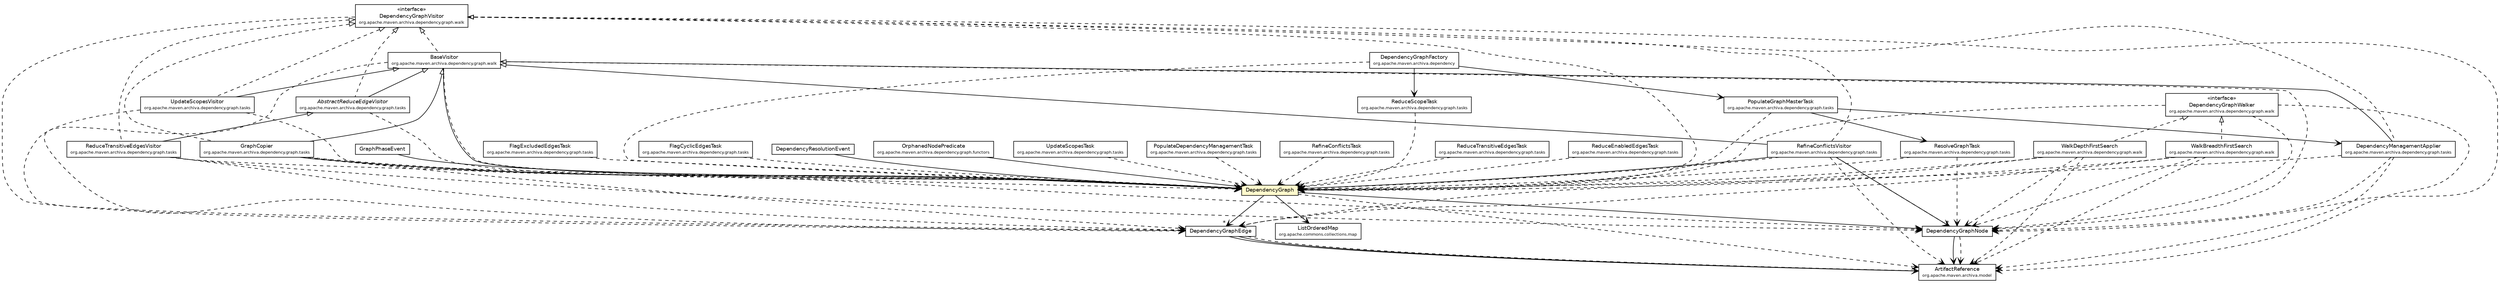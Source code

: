 #!/usr/local/bin/dot
#
# Class diagram 
# Generated by UmlGraph version 4.6 (http://www.spinellis.gr/sw/umlgraph)
#

digraph G {
	edge [fontname="Helvetica",fontsize=10,labelfontname="Helvetica",labelfontsize=10];
	node [fontname="Helvetica",fontsize=10,shape=plaintext];
	// org.apache.maven.archiva.dependency.DependencyGraphFactory
	c126037 [label=<<table border="0" cellborder="1" cellspacing="0" cellpadding="2" port="p" href="../DependencyGraphFactory.html">
		<tr><td><table border="0" cellspacing="0" cellpadding="1">
			<tr><td> DependencyGraphFactory </td></tr>
			<tr><td><font point-size="7.0"> org.apache.maven.archiva.dependency </font></td></tr>
		</table></td></tr>
		</table>>, fontname="Helvetica", fontcolor="black", fontsize=9.0];
	// org.apache.maven.archiva.dependency.graph.GraphPhaseEvent
	c126042 [label=<<table border="0" cellborder="1" cellspacing="0" cellpadding="2" port="p" href="./GraphPhaseEvent.html">
		<tr><td><table border="0" cellspacing="0" cellpadding="1">
			<tr><td> GraphPhaseEvent </td></tr>
		</table></td></tr>
		</table>>, fontname="Helvetica", fontcolor="black", fontsize=9.0];
	// org.apache.maven.archiva.dependency.graph.DependencyResolutionEvent
	c126044 [label=<<table border="0" cellborder="1" cellspacing="0" cellpadding="2" port="p" href="./DependencyResolutionEvent.html">
		<tr><td><table border="0" cellspacing="0" cellpadding="1">
			<tr><td> DependencyResolutionEvent </td></tr>
		</table></td></tr>
		</table>>, fontname="Helvetica", fontcolor="black", fontsize=9.0];
	// org.apache.maven.archiva.dependency.graph.DependencyGraphNode
	c126046 [label=<<table border="0" cellborder="1" cellspacing="0" cellpadding="2" port="p" href="./DependencyGraphNode.html">
		<tr><td><table border="0" cellspacing="0" cellpadding="1">
			<tr><td> DependencyGraphNode </td></tr>
		</table></td></tr>
		</table>>, fontname="Helvetica", fontcolor="black", fontsize=9.0];
	// org.apache.maven.archiva.dependency.graph.DependencyGraphEdge
	c126048 [label=<<table border="0" cellborder="1" cellspacing="0" cellpadding="2" port="p" href="./DependencyGraphEdge.html">
		<tr><td><table border="0" cellspacing="0" cellpadding="1">
			<tr><td> DependencyGraphEdge </td></tr>
		</table></td></tr>
		</table>>, fontname="Helvetica", fontcolor="black", fontsize=9.0];
	// org.apache.maven.archiva.dependency.graph.DependencyGraph
	c126050 [label=<<table border="0" cellborder="1" cellspacing="0" cellpadding="2" port="p" bgcolor="lemonChiffon" href="./DependencyGraph.html">
		<tr><td><table border="0" cellspacing="0" cellpadding="1">
			<tr><td> DependencyGraph </td></tr>
		</table></td></tr>
		</table>>, fontname="Helvetica", fontcolor="black", fontsize=9.0];
	// org.apache.maven.archiva.dependency.graph.functors.OrphanedNodePredicate
	c126053 [label=<<table border="0" cellborder="1" cellspacing="0" cellpadding="2" port="p" href="./functors/OrphanedNodePredicate.html">
		<tr><td><table border="0" cellspacing="0" cellpadding="1">
			<tr><td> OrphanedNodePredicate </td></tr>
			<tr><td><font point-size="7.0"> org.apache.maven.archiva.dependency.graph.functors </font></td></tr>
		</table></td></tr>
		</table>>, fontname="Helvetica", fontcolor="black", fontsize=9.0];
	// org.apache.maven.archiva.dependency.graph.tasks.UpdateScopesVisitor
	c126065 [label=<<table border="0" cellborder="1" cellspacing="0" cellpadding="2" port="p" href="./tasks/UpdateScopesVisitor.html">
		<tr><td><table border="0" cellspacing="0" cellpadding="1">
			<tr><td> UpdateScopesVisitor </td></tr>
			<tr><td><font point-size="7.0"> org.apache.maven.archiva.dependency.graph.tasks </font></td></tr>
		</table></td></tr>
		</table>>, fontname="Helvetica", fontcolor="black", fontsize=9.0];
	// org.apache.maven.archiva.dependency.graph.tasks.UpdateScopesTask
	c126066 [label=<<table border="0" cellborder="1" cellspacing="0" cellpadding="2" port="p" href="./tasks/UpdateScopesTask.html">
		<tr><td><table border="0" cellspacing="0" cellpadding="1">
			<tr><td> UpdateScopesTask </td></tr>
			<tr><td><font point-size="7.0"> org.apache.maven.archiva.dependency.graph.tasks </font></td></tr>
		</table></td></tr>
		</table>>, fontname="Helvetica", fontcolor="black", fontsize=9.0];
	// org.apache.maven.archiva.dependency.graph.tasks.ResolveGraphTask
	c126067 [label=<<table border="0" cellborder="1" cellspacing="0" cellpadding="2" port="p" href="./tasks/ResolveGraphTask.html">
		<tr><td><table border="0" cellspacing="0" cellpadding="1">
			<tr><td> ResolveGraphTask </td></tr>
			<tr><td><font point-size="7.0"> org.apache.maven.archiva.dependency.graph.tasks </font></td></tr>
		</table></td></tr>
		</table>>, fontname="Helvetica", fontcolor="black", fontsize=9.0];
	// org.apache.maven.archiva.dependency.graph.tasks.RefineConflictsVisitor
	c126068 [label=<<table border="0" cellborder="1" cellspacing="0" cellpadding="2" port="p" href="./tasks/RefineConflictsVisitor.html">
		<tr><td><table border="0" cellspacing="0" cellpadding="1">
			<tr><td> RefineConflictsVisitor </td></tr>
			<tr><td><font point-size="7.0"> org.apache.maven.archiva.dependency.graph.tasks </font></td></tr>
		</table></td></tr>
		</table>>, fontname="Helvetica", fontcolor="black", fontsize=9.0];
	// org.apache.maven.archiva.dependency.graph.tasks.RefineConflictsTask
	c126069 [label=<<table border="0" cellborder="1" cellspacing="0" cellpadding="2" port="p" href="./tasks/RefineConflictsTask.html">
		<tr><td><table border="0" cellspacing="0" cellpadding="1">
			<tr><td> RefineConflictsTask </td></tr>
			<tr><td><font point-size="7.0"> org.apache.maven.archiva.dependency.graph.tasks </font></td></tr>
		</table></td></tr>
		</table>>, fontname="Helvetica", fontcolor="black", fontsize=9.0];
	// org.apache.maven.archiva.dependency.graph.tasks.ReduceTransitiveEdgesVisitor
	c126070 [label=<<table border="0" cellborder="1" cellspacing="0" cellpadding="2" port="p" href="./tasks/ReduceTransitiveEdgesVisitor.html">
		<tr><td><table border="0" cellspacing="0" cellpadding="1">
			<tr><td> ReduceTransitiveEdgesVisitor </td></tr>
			<tr><td><font point-size="7.0"> org.apache.maven.archiva.dependency.graph.tasks </font></td></tr>
		</table></td></tr>
		</table>>, fontname="Helvetica", fontcolor="black", fontsize=9.0];
	// org.apache.maven.archiva.dependency.graph.tasks.ReduceTransitiveEdgesTask
	c126071 [label=<<table border="0" cellborder="1" cellspacing="0" cellpadding="2" port="p" href="./tasks/ReduceTransitiveEdgesTask.html">
		<tr><td><table border="0" cellspacing="0" cellpadding="1">
			<tr><td> ReduceTransitiveEdgesTask </td></tr>
			<tr><td><font point-size="7.0"> org.apache.maven.archiva.dependency.graph.tasks </font></td></tr>
		</table></td></tr>
		</table>>, fontname="Helvetica", fontcolor="black", fontsize=9.0];
	// org.apache.maven.archiva.dependency.graph.tasks.ReduceScopeTask
	c126073 [label=<<table border="0" cellborder="1" cellspacing="0" cellpadding="2" port="p" href="./tasks/ReduceScopeTask.html">
		<tr><td><table border="0" cellspacing="0" cellpadding="1">
			<tr><td> ReduceScopeTask </td></tr>
			<tr><td><font point-size="7.0"> org.apache.maven.archiva.dependency.graph.tasks </font></td></tr>
		</table></td></tr>
		</table>>, fontname="Helvetica", fontcolor="black", fontsize=9.0];
	// org.apache.maven.archiva.dependency.graph.tasks.ReduceEnabledEdgesTask
	c126075 [label=<<table border="0" cellborder="1" cellspacing="0" cellpadding="2" port="p" href="./tasks/ReduceEnabledEdgesTask.html">
		<tr><td><table border="0" cellspacing="0" cellpadding="1">
			<tr><td> ReduceEnabledEdgesTask </td></tr>
			<tr><td><font point-size="7.0"> org.apache.maven.archiva.dependency.graph.tasks </font></td></tr>
		</table></td></tr>
		</table>>, fontname="Helvetica", fontcolor="black", fontsize=9.0];
	// org.apache.maven.archiva.dependency.graph.tasks.PopulateGraphMasterTask
	c126076 [label=<<table border="0" cellborder="1" cellspacing="0" cellpadding="2" port="p" href="./tasks/PopulateGraphMasterTask.html">
		<tr><td><table border="0" cellspacing="0" cellpadding="1">
			<tr><td> PopulateGraphMasterTask </td></tr>
			<tr><td><font point-size="7.0"> org.apache.maven.archiva.dependency.graph.tasks </font></td></tr>
		</table></td></tr>
		</table>>, fontname="Helvetica", fontcolor="black", fontsize=9.0];
	// org.apache.maven.archiva.dependency.graph.tasks.PopulateDependencyManagementTask
	c126077 [label=<<table border="0" cellborder="1" cellspacing="0" cellpadding="2" port="p" href="./tasks/PopulateDependencyManagementTask.html">
		<tr><td><table border="0" cellspacing="0" cellpadding="1">
			<tr><td> PopulateDependencyManagementTask </td></tr>
			<tr><td><font point-size="7.0"> org.apache.maven.archiva.dependency.graph.tasks </font></td></tr>
		</table></td></tr>
		</table>>, fontname="Helvetica", fontcolor="black", fontsize=9.0];
	// org.apache.maven.archiva.dependency.graph.tasks.GraphCopier
	c126078 [label=<<table border="0" cellborder="1" cellspacing="0" cellpadding="2" port="p" href="./tasks/GraphCopier.html">
		<tr><td><table border="0" cellspacing="0" cellpadding="1">
			<tr><td> GraphCopier </td></tr>
			<tr><td><font point-size="7.0"> org.apache.maven.archiva.dependency.graph.tasks </font></td></tr>
		</table></td></tr>
		</table>>, fontname="Helvetica", fontcolor="black", fontsize=9.0];
	// org.apache.maven.archiva.dependency.graph.tasks.FlagExcludedEdgesTask
	c126080 [label=<<table border="0" cellborder="1" cellspacing="0" cellpadding="2" port="p" href="./tasks/FlagExcludedEdgesTask.html">
		<tr><td><table border="0" cellspacing="0" cellpadding="1">
			<tr><td> FlagExcludedEdgesTask </td></tr>
			<tr><td><font point-size="7.0"> org.apache.maven.archiva.dependency.graph.tasks </font></td></tr>
		</table></td></tr>
		</table>>, fontname="Helvetica", fontcolor="black", fontsize=9.0];
	// org.apache.maven.archiva.dependency.graph.tasks.FlagCyclicEdgesTask
	c126082 [label=<<table border="0" cellborder="1" cellspacing="0" cellpadding="2" port="p" href="./tasks/FlagCyclicEdgesTask.html">
		<tr><td><table border="0" cellspacing="0" cellpadding="1">
			<tr><td> FlagCyclicEdgesTask </td></tr>
			<tr><td><font point-size="7.0"> org.apache.maven.archiva.dependency.graph.tasks </font></td></tr>
		</table></td></tr>
		</table>>, fontname="Helvetica", fontcolor="black", fontsize=9.0];
	// org.apache.maven.archiva.dependency.graph.tasks.DependencyManagementApplier
	c126085 [label=<<table border="0" cellborder="1" cellspacing="0" cellpadding="2" port="p" href="./tasks/DependencyManagementApplier.html">
		<tr><td><table border="0" cellspacing="0" cellpadding="1">
			<tr><td> DependencyManagementApplier </td></tr>
			<tr><td><font point-size="7.0"> org.apache.maven.archiva.dependency.graph.tasks </font></td></tr>
		</table></td></tr>
		</table>>, fontname="Helvetica", fontcolor="black", fontsize=9.0];
	// org.apache.maven.archiva.dependency.graph.tasks.AbstractReduceEdgeVisitor
	c126086 [label=<<table border="0" cellborder="1" cellspacing="0" cellpadding="2" port="p" href="./tasks/AbstractReduceEdgeVisitor.html">
		<tr><td><table border="0" cellspacing="0" cellpadding="1">
			<tr><td><font face="Helvetica-Oblique"> AbstractReduceEdgeVisitor </font></td></tr>
			<tr><td><font point-size="7.0"> org.apache.maven.archiva.dependency.graph.tasks </font></td></tr>
		</table></td></tr>
		</table>>, fontname="Helvetica", fontcolor="black", fontsize=9.0];
	// org.apache.maven.archiva.dependency.graph.walk.WalkDepthFirstSearch
	c126087 [label=<<table border="0" cellborder="1" cellspacing="0" cellpadding="2" port="p" href="./walk/WalkDepthFirstSearch.html">
		<tr><td><table border="0" cellspacing="0" cellpadding="1">
			<tr><td> WalkDepthFirstSearch </td></tr>
			<tr><td><font point-size="7.0"> org.apache.maven.archiva.dependency.graph.walk </font></td></tr>
		</table></td></tr>
		</table>>, fontname="Helvetica", fontcolor="black", fontsize=9.0];
	// org.apache.maven.archiva.dependency.graph.walk.WalkBreadthFirstSearch
	c126088 [label=<<table border="0" cellborder="1" cellspacing="0" cellpadding="2" port="p" href="./walk/WalkBreadthFirstSearch.html">
		<tr><td><table border="0" cellspacing="0" cellpadding="1">
			<tr><td> WalkBreadthFirstSearch </td></tr>
			<tr><td><font point-size="7.0"> org.apache.maven.archiva.dependency.graph.walk </font></td></tr>
		</table></td></tr>
		</table>>, fontname="Helvetica", fontcolor="black", fontsize=9.0];
	// org.apache.maven.archiva.dependency.graph.walk.DependencyGraphWalker
	c126089 [label=<<table border="0" cellborder="1" cellspacing="0" cellpadding="2" port="p" href="./walk/DependencyGraphWalker.html">
		<tr><td><table border="0" cellspacing="0" cellpadding="1">
			<tr><td> &laquo;interface&raquo; </td></tr>
			<tr><td> DependencyGraphWalker </td></tr>
			<tr><td><font point-size="7.0"> org.apache.maven.archiva.dependency.graph.walk </font></td></tr>
		</table></td></tr>
		</table>>, fontname="Helvetica", fontcolor="black", fontsize=9.0];
	// org.apache.maven.archiva.dependency.graph.walk.DependencyGraphVisitor
	c126090 [label=<<table border="0" cellborder="1" cellspacing="0" cellpadding="2" port="p" href="./walk/DependencyGraphVisitor.html">
		<tr><td><table border="0" cellspacing="0" cellpadding="1">
			<tr><td> &laquo;interface&raquo; </td></tr>
			<tr><td> DependencyGraphVisitor </td></tr>
			<tr><td><font point-size="7.0"> org.apache.maven.archiva.dependency.graph.walk </font></td></tr>
		</table></td></tr>
		</table>>, fontname="Helvetica", fontcolor="black", fontsize=9.0];
	// org.apache.maven.archiva.dependency.graph.walk.BaseVisitor
	c126091 [label=<<table border="0" cellborder="1" cellspacing="0" cellpadding="2" port="p" href="./walk/BaseVisitor.html">
		<tr><td><table border="0" cellspacing="0" cellpadding="1">
			<tr><td> BaseVisitor </td></tr>
			<tr><td><font point-size="7.0"> org.apache.maven.archiva.dependency.graph.walk </font></td></tr>
		</table></td></tr>
		</table>>, fontname="Helvetica", fontcolor="black", fontsize=9.0];
	//org.apache.maven.archiva.dependency.graph.tasks.UpdateScopesVisitor extends org.apache.maven.archiva.dependency.graph.walk.BaseVisitor
	c126091:p -> c126065:p [dir=back,arrowtail=empty];
	//org.apache.maven.archiva.dependency.graph.tasks.UpdateScopesVisitor implements org.apache.maven.archiva.dependency.graph.walk.DependencyGraphVisitor
	c126090:p -> c126065:p [dir=back,arrowtail=empty,style=dashed];
	//org.apache.maven.archiva.dependency.graph.tasks.RefineConflictsVisitor extends org.apache.maven.archiva.dependency.graph.walk.BaseVisitor
	c126091:p -> c126068:p [dir=back,arrowtail=empty];
	//org.apache.maven.archiva.dependency.graph.tasks.RefineConflictsVisitor implements org.apache.maven.archiva.dependency.graph.walk.DependencyGraphVisitor
	c126090:p -> c126068:p [dir=back,arrowtail=empty,style=dashed];
	//org.apache.maven.archiva.dependency.graph.tasks.ReduceTransitiveEdgesVisitor extends org.apache.maven.archiva.dependency.graph.tasks.AbstractReduceEdgeVisitor
	c126086:p -> c126070:p [dir=back,arrowtail=empty];
	//org.apache.maven.archiva.dependency.graph.tasks.ReduceTransitiveEdgesVisitor implements org.apache.maven.archiva.dependency.graph.walk.DependencyGraphVisitor
	c126090:p -> c126070:p [dir=back,arrowtail=empty,style=dashed];
	//org.apache.maven.archiva.dependency.graph.tasks.GraphCopier extends org.apache.maven.archiva.dependency.graph.walk.BaseVisitor
	c126091:p -> c126078:p [dir=back,arrowtail=empty];
	//org.apache.maven.archiva.dependency.graph.tasks.GraphCopier implements org.apache.maven.archiva.dependency.graph.walk.DependencyGraphVisitor
	c126090:p -> c126078:p [dir=back,arrowtail=empty,style=dashed];
	//org.apache.maven.archiva.dependency.graph.tasks.DependencyManagementApplier extends org.apache.maven.archiva.dependency.graph.walk.BaseVisitor
	c126091:p -> c126085:p [dir=back,arrowtail=empty];
	//org.apache.maven.archiva.dependency.graph.tasks.DependencyManagementApplier implements org.apache.maven.archiva.dependency.graph.walk.DependencyGraphVisitor
	c126090:p -> c126085:p [dir=back,arrowtail=empty,style=dashed];
	//org.apache.maven.archiva.dependency.graph.tasks.AbstractReduceEdgeVisitor extends org.apache.maven.archiva.dependency.graph.walk.BaseVisitor
	c126091:p -> c126086:p [dir=back,arrowtail=empty];
	//org.apache.maven.archiva.dependency.graph.tasks.AbstractReduceEdgeVisitor implements org.apache.maven.archiva.dependency.graph.walk.DependencyGraphVisitor
	c126090:p -> c126086:p [dir=back,arrowtail=empty,style=dashed];
	//org.apache.maven.archiva.dependency.graph.walk.WalkDepthFirstSearch implements org.apache.maven.archiva.dependency.graph.walk.DependencyGraphWalker
	c126089:p -> c126087:p [dir=back,arrowtail=empty,style=dashed];
	//org.apache.maven.archiva.dependency.graph.walk.WalkBreadthFirstSearch implements org.apache.maven.archiva.dependency.graph.walk.DependencyGraphWalker
	c126089:p -> c126088:p [dir=back,arrowtail=empty,style=dashed];
	//org.apache.maven.archiva.dependency.graph.walk.BaseVisitor implements org.apache.maven.archiva.dependency.graph.walk.DependencyGraphVisitor
	c126090:p -> c126091:p [dir=back,arrowtail=empty,style=dashed];
	// org.apache.maven.archiva.dependency.DependencyGraphFactory NAVASSOC org.apache.maven.archiva.dependency.graph.tasks.PopulateGraphMasterTask
	c126037:p -> c126076:p [taillabel="", label="", headlabel="", fontname="Helvetica", fontcolor="black", fontsize=10.0, color="black", arrowhead=open];
	// org.apache.maven.archiva.dependency.DependencyGraphFactory NAVASSOC org.apache.maven.archiva.dependency.graph.tasks.ReduceScopeTask
	c126037:p -> c126073:p [taillabel="", label="", headlabel="", fontname="Helvetica", fontcolor="black", fontsize=10.0, color="black", arrowhead=open];
	// org.apache.maven.archiva.dependency.graph.GraphPhaseEvent NAVASSOC org.apache.maven.archiva.dependency.graph.DependencyGraph
	c126042:p -> c126050:p [taillabel="", label="", headlabel="", fontname="Helvetica", fontcolor="black", fontsize=10.0, color="black", arrowhead=open];
	// org.apache.maven.archiva.dependency.graph.DependencyResolutionEvent NAVASSOC org.apache.maven.archiva.dependency.graph.DependencyGraph
	c126044:p -> c126050:p [taillabel="", label="", headlabel="", fontname="Helvetica", fontcolor="black", fontsize=10.0, color="black", arrowhead=open];
	// org.apache.maven.archiva.dependency.graph.DependencyGraphNode NAVASSOC org.apache.maven.archiva.model.ArtifactReference
	c126046:p -> c126161:p [taillabel="", label="", headlabel="", fontname="Helvetica", fontcolor="black", fontsize=10.0, color="black", arrowhead=open];
	// org.apache.maven.archiva.dependency.graph.DependencyGraphEdge NAVASSOC org.apache.maven.archiva.model.ArtifactReference
	c126048:p -> c126161:p [taillabel="", label="", headlabel="", fontname="Helvetica", fontcolor="black", fontsize=10.0, color="black", arrowhead=open];
	// org.apache.maven.archiva.dependency.graph.DependencyGraphEdge NAVASSOC org.apache.maven.archiva.model.ArtifactReference
	c126048:p -> c126161:p [taillabel="", label="", headlabel="", fontname="Helvetica", fontcolor="black", fontsize=10.0, color="black", arrowhead=open];
	// org.apache.maven.archiva.dependency.graph.DependencyGraph NAVASSOC org.apache.maven.archiva.dependency.graph.DependencyGraphNode
	c126050:p -> c126046:p [taillabel="", label="", headlabel="", fontname="Helvetica", fontcolor="black", fontsize=10.0, color="black", arrowhead=open];
	// org.apache.maven.archiva.dependency.graph.DependencyGraph NAVASSOC org.apache.maven.archiva.dependency.graph.DependencyGraphEdge
	c126050:p -> c126048:p [taillabel="", label="", headlabel="*", fontname="Helvetica", fontcolor="black", fontsize=10.0, color="black", arrowhead=open];
	// org.apache.maven.archiva.dependency.graph.DependencyGraph NAVASSOC org.apache.commons.collections.map.ListOrderedMap
	c126050:p -> c126162:p [taillabel="", label="", headlabel="", fontname="Helvetica", fontcolor="black", fontsize=10.0, color="black", arrowhead=open];
	// org.apache.maven.archiva.dependency.graph.functors.OrphanedNodePredicate NAVASSOC org.apache.maven.archiva.dependency.graph.DependencyGraph
	c126053:p -> c126050:p [taillabel="", label="", headlabel="", fontname="Helvetica", fontcolor="black", fontsize=10.0, color="black", arrowhead=open];
	// org.apache.maven.archiva.dependency.graph.tasks.RefineConflictsVisitor NAVASSOC org.apache.maven.archiva.dependency.graph.DependencyGraphNode
	c126068:p -> c126046:p [taillabel="", label="", headlabel="*", fontname="Helvetica", fontcolor="black", fontsize=10.0, color="black", arrowhead=open];
	// org.apache.maven.archiva.dependency.graph.tasks.RefineConflictsVisitor NAVASSOC org.apache.maven.archiva.dependency.graph.DependencyGraph
	c126068:p -> c126050:p [taillabel="", label="", headlabel="", fontname="Helvetica", fontcolor="black", fontsize=10.0, color="black", arrowhead=open];
	// org.apache.maven.archiva.dependency.graph.tasks.PopulateGraphMasterTask NAVASSOC org.apache.maven.archiva.dependency.graph.tasks.ResolveGraphTask
	c126076:p -> c126067:p [taillabel="", label="", headlabel="", fontname="Helvetica", fontcolor="black", fontsize=10.0, color="black", arrowhead=open];
	// org.apache.maven.archiva.dependency.graph.tasks.PopulateGraphMasterTask NAVASSOC org.apache.maven.archiva.dependency.graph.tasks.DependencyManagementApplier
	c126076:p -> c126085:p [taillabel="", label="", headlabel="", fontname="Helvetica", fontcolor="black", fontsize=10.0, color="black", arrowhead=open];
	// org.apache.maven.archiva.dependency.graph.tasks.GraphCopier NAVASSOC org.apache.maven.archiva.dependency.graph.DependencyGraph
	c126078:p -> c126050:p [taillabel="", label="", headlabel="", fontname="Helvetica", fontcolor="black", fontsize=10.0, color="black", arrowhead=open];
	// org.apache.maven.archiva.dependency.graph.walk.BaseVisitor NAVASSOC org.apache.maven.archiva.dependency.graph.DependencyGraph
	c126091:p -> c126050:p [taillabel="", label="", headlabel="", fontname="Helvetica", fontcolor="black", fontsize=10.0, color="black", arrowhead=open];
	// org.apache.maven.archiva.dependency.DependencyGraphFactory DEPEND org.apache.maven.archiva.dependency.graph.DependencyGraph
	c126037:p -> c126050:p [taillabel="", label="", headlabel="", fontname="Helvetica", fontcolor="black", fontsize=10.0, color="black", arrowhead=open, style=dashed];
	// org.apache.maven.archiva.dependency.graph.DependencyGraphNode DEPEND org.apache.maven.archiva.model.ArtifactReference
	c126046:p -> c126161:p [taillabel="", label="", headlabel="", fontname="Helvetica", fontcolor="black", fontsize=10.0, color="black", arrowhead=open, style=dashed];
	// org.apache.maven.archiva.dependency.graph.DependencyGraphEdge DEPEND org.apache.maven.archiva.model.ArtifactReference
	c126048:p -> c126161:p [taillabel="", label="", headlabel="", fontname="Helvetica", fontcolor="black", fontsize=10.0, color="black", arrowhead=open, style=dashed];
	// org.apache.maven.archiva.dependency.graph.DependencyGraph DEPEND org.apache.maven.archiva.model.ArtifactReference
	c126050:p -> c126161:p [taillabel="", label="", headlabel="", fontname="Helvetica", fontcolor="black", fontsize=10.0, color="black", arrowhead=open, style=dashed];
	// org.apache.maven.archiva.dependency.graph.tasks.UpdateScopesVisitor DEPEND org.apache.maven.archiva.dependency.graph.DependencyGraphEdge
	c126065:p -> c126048:p [taillabel="", label="", headlabel="", fontname="Helvetica", fontcolor="black", fontsize=10.0, color="black", arrowhead=open, style=dashed];
	// org.apache.maven.archiva.dependency.graph.tasks.UpdateScopesVisitor DEPEND org.apache.maven.archiva.dependency.graph.DependencyGraph
	c126065:p -> c126050:p [taillabel="", label="", headlabel="", fontname="Helvetica", fontcolor="black", fontsize=10.0, color="black", arrowhead=open, style=dashed];
	// org.apache.maven.archiva.dependency.graph.tasks.UpdateScopesTask DEPEND org.apache.maven.archiva.dependency.graph.DependencyGraph
	c126066:p -> c126050:p [taillabel="", label="", headlabel="", fontname="Helvetica", fontcolor="black", fontsize=10.0, color="black", arrowhead=open, style=dashed];
	// org.apache.maven.archiva.dependency.graph.tasks.ResolveGraphTask DEPEND org.apache.maven.archiva.dependency.graph.DependencyGraphNode
	c126067:p -> c126046:p [taillabel="", label="", headlabel="", fontname="Helvetica", fontcolor="black", fontsize=10.0, color="black", arrowhead=open, style=dashed];
	// org.apache.maven.archiva.dependency.graph.tasks.ResolveGraphTask DEPEND org.apache.maven.archiva.dependency.graph.DependencyGraph
	c126067:p -> c126050:p [taillabel="", label="", headlabel="", fontname="Helvetica", fontcolor="black", fontsize=10.0, color="black", arrowhead=open, style=dashed];
	// org.apache.maven.archiva.dependency.graph.tasks.RefineConflictsVisitor DEPEND org.apache.maven.archiva.model.ArtifactReference
	c126068:p -> c126161:p [taillabel="", label="", headlabel="", fontname="Helvetica", fontcolor="black", fontsize=10.0, color="black", arrowhead=open, style=dashed];
	// org.apache.maven.archiva.dependency.graph.tasks.RefineConflictsVisitor DEPEND org.apache.maven.archiva.dependency.graph.DependencyGraphNode
	c126068:p -> c126046:p [taillabel="", label="", headlabel="", fontname="Helvetica", fontcolor="black", fontsize=10.0, color="black", arrowhead=open, style=dashed];
	// org.apache.maven.archiva.dependency.graph.tasks.RefineConflictsVisitor DEPEND org.apache.maven.archiva.dependency.graph.DependencyGraph
	c126068:p -> c126050:p [taillabel="", label="", headlabel="", fontname="Helvetica", fontcolor="black", fontsize=10.0, color="black", arrowhead=open, style=dashed];
	// org.apache.maven.archiva.dependency.graph.tasks.RefineConflictsTask DEPEND org.apache.maven.archiva.dependency.graph.DependencyGraph
	c126069:p -> c126050:p [taillabel="", label="", headlabel="", fontname="Helvetica", fontcolor="black", fontsize=10.0, color="black", arrowhead=open, style=dashed];
	// org.apache.maven.archiva.dependency.graph.tasks.ReduceTransitiveEdgesVisitor DEPEND org.apache.maven.archiva.dependency.graph.DependencyGraphNode
	c126070:p -> c126046:p [taillabel="", label="", headlabel="", fontname="Helvetica", fontcolor="black", fontsize=10.0, color="black", arrowhead=open, style=dashed];
	// org.apache.maven.archiva.dependency.graph.tasks.ReduceTransitiveEdgesVisitor DEPEND org.apache.maven.archiva.dependency.graph.DependencyGraphEdge
	c126070:p -> c126048:p [taillabel="", label="", headlabel="", fontname="Helvetica", fontcolor="black", fontsize=10.0, color="black", arrowhead=open, style=dashed];
	// org.apache.maven.archiva.dependency.graph.tasks.ReduceTransitiveEdgesVisitor DEPEND org.apache.maven.archiva.dependency.graph.DependencyGraph
	c126070:p -> c126050:p [taillabel="", label="", headlabel="", fontname="Helvetica", fontcolor="black", fontsize=10.0, color="black", arrowhead=open, style=dashed];
	// org.apache.maven.archiva.dependency.graph.tasks.ReduceTransitiveEdgesTask DEPEND org.apache.maven.archiva.dependency.graph.DependencyGraph
	c126071:p -> c126050:p [taillabel="", label="", headlabel="", fontname="Helvetica", fontcolor="black", fontsize=10.0, color="black", arrowhead=open, style=dashed];
	// org.apache.maven.archiva.dependency.graph.tasks.ReduceScopeTask DEPEND org.apache.maven.archiva.dependency.graph.DependencyGraph
	c126073:p -> c126050:p [taillabel="", label="", headlabel="", fontname="Helvetica", fontcolor="black", fontsize=10.0, color="black", arrowhead=open, style=dashed];
	// org.apache.maven.archiva.dependency.graph.tasks.ReduceEnabledEdgesTask DEPEND org.apache.maven.archiva.dependency.graph.DependencyGraph
	c126075:p -> c126050:p [taillabel="", label="", headlabel="", fontname="Helvetica", fontcolor="black", fontsize=10.0, color="black", arrowhead=open, style=dashed];
	// org.apache.maven.archiva.dependency.graph.tasks.PopulateGraphMasterTask DEPEND org.apache.maven.archiva.dependency.graph.DependencyGraph
	c126076:p -> c126050:p [taillabel="", label="", headlabel="", fontname="Helvetica", fontcolor="black", fontsize=10.0, color="black", arrowhead=open, style=dashed];
	// org.apache.maven.archiva.dependency.graph.tasks.PopulateDependencyManagementTask DEPEND org.apache.maven.archiva.dependency.graph.DependencyGraph
	c126077:p -> c126050:p [taillabel="", label="", headlabel="", fontname="Helvetica", fontcolor="black", fontsize=10.0, color="black", arrowhead=open, style=dashed];
	// org.apache.maven.archiva.dependency.graph.tasks.GraphCopier DEPEND org.apache.maven.archiva.dependency.graph.DependencyGraphNode
	c126078:p -> c126046:p [taillabel="", label="", headlabel="", fontname="Helvetica", fontcolor="black", fontsize=10.0, color="black", arrowhead=open, style=dashed];
	// org.apache.maven.archiva.dependency.graph.tasks.GraphCopier DEPEND org.apache.maven.archiva.dependency.graph.DependencyGraphEdge
	c126078:p -> c126048:p [taillabel="", label="", headlabel="", fontname="Helvetica", fontcolor="black", fontsize=10.0, color="black", arrowhead=open, style=dashed];
	// org.apache.maven.archiva.dependency.graph.tasks.GraphCopier DEPEND org.apache.maven.archiva.dependency.graph.DependencyGraph
	c126078:p -> c126050:p [taillabel="", label="", headlabel="", fontname="Helvetica", fontcolor="black", fontsize=10.0, color="black", arrowhead=open, style=dashed];
	// org.apache.maven.archiva.dependency.graph.tasks.FlagExcludedEdgesTask DEPEND org.apache.maven.archiva.dependency.graph.DependencyGraph
	c126080:p -> c126050:p [taillabel="", label="", headlabel="", fontname="Helvetica", fontcolor="black", fontsize=10.0, color="black", arrowhead=open, style=dashed];
	// org.apache.maven.archiva.dependency.graph.tasks.FlagCyclicEdgesTask DEPEND org.apache.maven.archiva.dependency.graph.DependencyGraph
	c126082:p -> c126050:p [taillabel="", label="", headlabel="", fontname="Helvetica", fontcolor="black", fontsize=10.0, color="black", arrowhead=open, style=dashed];
	// org.apache.maven.archiva.dependency.graph.tasks.DependencyManagementApplier DEPEND org.apache.maven.archiva.model.ArtifactReference
	c126085:p -> c126161:p [taillabel="", label="", headlabel="", fontname="Helvetica", fontcolor="black", fontsize=10.0, color="black", arrowhead=open, style=dashed];
	// org.apache.maven.archiva.dependency.graph.tasks.DependencyManagementApplier DEPEND org.apache.maven.archiva.dependency.graph.DependencyGraphNode
	c126085:p -> c126046:p [taillabel="", label="", headlabel="", fontname="Helvetica", fontcolor="black", fontsize=10.0, color="black", arrowhead=open, style=dashed];
	// org.apache.maven.archiva.dependency.graph.tasks.DependencyManagementApplier DEPEND org.apache.maven.archiva.dependency.graph.DependencyGraph
	c126085:p -> c126050:p [taillabel="", label="", headlabel="", fontname="Helvetica", fontcolor="black", fontsize=10.0, color="black", arrowhead=open, style=dashed];
	// org.apache.maven.archiva.dependency.graph.tasks.AbstractReduceEdgeVisitor DEPEND org.apache.maven.archiva.dependency.graph.DependencyGraph
	c126086:p -> c126050:p [taillabel="", label="", headlabel="", fontname="Helvetica", fontcolor="black", fontsize=10.0, color="black", arrowhead=open, style=dashed];
	// org.apache.maven.archiva.dependency.graph.walk.WalkDepthFirstSearch DEPEND org.apache.maven.archiva.model.ArtifactReference
	c126087:p -> c126161:p [taillabel="", label="", headlabel="", fontname="Helvetica", fontcolor="black", fontsize=10.0, color="black", arrowhead=open, style=dashed];
	// org.apache.maven.archiva.dependency.graph.walk.WalkDepthFirstSearch DEPEND org.apache.maven.archiva.dependency.graph.DependencyGraphNode
	c126087:p -> c126046:p [taillabel="", label="", headlabel="", fontname="Helvetica", fontcolor="black", fontsize=10.0, color="black", arrowhead=open, style=dashed];
	// org.apache.maven.archiva.dependency.graph.walk.WalkDepthFirstSearch DEPEND org.apache.maven.archiva.dependency.graph.DependencyGraphEdge
	c126087:p -> c126048:p [taillabel="", label="", headlabel="", fontname="Helvetica", fontcolor="black", fontsize=10.0, color="black", arrowhead=open, style=dashed];
	// org.apache.maven.archiva.dependency.graph.walk.WalkDepthFirstSearch DEPEND org.apache.maven.archiva.dependency.graph.DependencyGraph
	c126087:p -> c126050:p [taillabel="", label="", headlabel="", fontname="Helvetica", fontcolor="black", fontsize=10.0, color="black", arrowhead=open, style=dashed];
	// org.apache.maven.archiva.dependency.graph.walk.WalkBreadthFirstSearch DEPEND org.apache.maven.archiva.model.ArtifactReference
	c126088:p -> c126161:p [taillabel="", label="", headlabel="", fontname="Helvetica", fontcolor="black", fontsize=10.0, color="black", arrowhead=open, style=dashed];
	// org.apache.maven.archiva.dependency.graph.walk.WalkBreadthFirstSearch DEPEND org.apache.maven.archiva.dependency.graph.DependencyGraphNode
	c126088:p -> c126046:p [taillabel="", label="", headlabel="", fontname="Helvetica", fontcolor="black", fontsize=10.0, color="black", arrowhead=open, style=dashed];
	// org.apache.maven.archiva.dependency.graph.walk.WalkBreadthFirstSearch DEPEND org.apache.maven.archiva.dependency.graph.DependencyGraphEdge
	c126088:p -> c126048:p [taillabel="", label="", headlabel="", fontname="Helvetica", fontcolor="black", fontsize=10.0, color="black", arrowhead=open, style=dashed];
	// org.apache.maven.archiva.dependency.graph.walk.WalkBreadthFirstSearch DEPEND org.apache.maven.archiva.dependency.graph.DependencyGraph
	c126088:p -> c126050:p [taillabel="", label="", headlabel="", fontname="Helvetica", fontcolor="black", fontsize=10.0, color="black", arrowhead=open, style=dashed];
	// org.apache.maven.archiva.dependency.graph.walk.DependencyGraphWalker DEPEND org.apache.maven.archiva.model.ArtifactReference
	c126089:p -> c126161:p [taillabel="", label="", headlabel="", fontname="Helvetica", fontcolor="black", fontsize=10.0, color="black", arrowhead=open, style=dashed];
	// org.apache.maven.archiva.dependency.graph.walk.DependencyGraphWalker DEPEND org.apache.maven.archiva.dependency.graph.DependencyGraphNode
	c126089:p -> c126046:p [taillabel="", label="", headlabel="", fontname="Helvetica", fontcolor="black", fontsize=10.0, color="black", arrowhead=open, style=dashed];
	// org.apache.maven.archiva.dependency.graph.walk.DependencyGraphWalker DEPEND org.apache.maven.archiva.dependency.graph.DependencyGraph
	c126089:p -> c126050:p [taillabel="", label="", headlabel="", fontname="Helvetica", fontcolor="black", fontsize=10.0, color="black", arrowhead=open, style=dashed];
	// org.apache.maven.archiva.dependency.graph.walk.DependencyGraphVisitor DEPEND org.apache.maven.archiva.dependency.graph.DependencyGraphNode
	c126090:p -> c126046:p [taillabel="", label="", headlabel="", fontname="Helvetica", fontcolor="black", fontsize=10.0, color="black", arrowhead=open, style=dashed];
	// org.apache.maven.archiva.dependency.graph.walk.DependencyGraphVisitor DEPEND org.apache.maven.archiva.dependency.graph.DependencyGraphEdge
	c126090:p -> c126048:p [taillabel="", label="", headlabel="", fontname="Helvetica", fontcolor="black", fontsize=10.0, color="black", arrowhead=open, style=dashed];
	// org.apache.maven.archiva.dependency.graph.walk.DependencyGraphVisitor DEPEND org.apache.maven.archiva.dependency.graph.DependencyGraph
	c126090:p -> c126050:p [taillabel="", label="", headlabel="", fontname="Helvetica", fontcolor="black", fontsize=10.0, color="black", arrowhead=open, style=dashed];
	// org.apache.maven.archiva.dependency.graph.walk.BaseVisitor DEPEND org.apache.maven.archiva.dependency.graph.DependencyGraphNode
	c126091:p -> c126046:p [taillabel="", label="", headlabel="", fontname="Helvetica", fontcolor="black", fontsize=10.0, color="black", arrowhead=open, style=dashed];
	// org.apache.maven.archiva.dependency.graph.walk.BaseVisitor DEPEND org.apache.maven.archiva.dependency.graph.DependencyGraphEdge
	c126091:p -> c126048:p [taillabel="", label="", headlabel="", fontname="Helvetica", fontcolor="black", fontsize=10.0, color="black", arrowhead=open, style=dashed];
	// org.apache.maven.archiva.dependency.graph.walk.BaseVisitor DEPEND org.apache.maven.archiva.dependency.graph.DependencyGraph
	c126091:p -> c126050:p [taillabel="", label="", headlabel="", fontname="Helvetica", fontcolor="black", fontsize=10.0, color="black", arrowhead=open, style=dashed];
	// org.apache.commons.collections.map.ListOrderedMap
	c126162 [label=<<table border="0" cellborder="1" cellspacing="0" cellpadding="2" port="p" href="http://java.sun.com/j2se/1.4.2/docs/api/org/apache/commons/collections/map/ListOrderedMap.html">
		<tr><td><table border="0" cellspacing="0" cellpadding="1">
			<tr><td> ListOrderedMap </td></tr>
			<tr><td><font point-size="7.0"> org.apache.commons.collections.map </font></td></tr>
		</table></td></tr>
		</table>>, fontname="Helvetica", fontcolor="black", fontsize=9.0];
	// org.apache.maven.archiva.model.ArtifactReference
	c126161 [label=<<table border="0" cellborder="1" cellspacing="0" cellpadding="2" port="p" href="http://java.sun.com/j2se/1.4.2/docs/api/org/apache/maven/archiva/model/ArtifactReference.html">
		<tr><td><table border="0" cellspacing="0" cellpadding="1">
			<tr><td> ArtifactReference </td></tr>
			<tr><td><font point-size="7.0"> org.apache.maven.archiva.model </font></td></tr>
		</table></td></tr>
		</table>>, fontname="Helvetica", fontcolor="black", fontsize=9.0];
}

